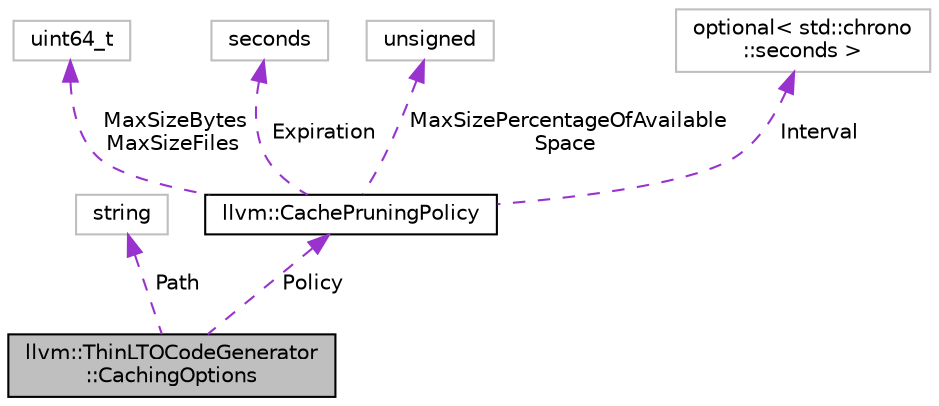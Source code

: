 digraph "llvm::ThinLTOCodeGenerator::CachingOptions"
{
 // LATEX_PDF_SIZE
  bgcolor="transparent";
  edge [fontname="Helvetica",fontsize="10",labelfontname="Helvetica",labelfontsize="10"];
  node [fontname="Helvetica",fontsize="10",shape=record];
  Node1 [label="llvm::ThinLTOCodeGenerator\l::CachingOptions",height=0.2,width=0.4,color="black", fillcolor="grey75", style="filled", fontcolor="black",tooltip=" "];
  Node2 -> Node1 [dir="back",color="darkorchid3",fontsize="10",style="dashed",label=" Path" ,fontname="Helvetica"];
  Node2 [label="string",height=0.2,width=0.4,color="grey75",tooltip=" "];
  Node3 -> Node1 [dir="back",color="darkorchid3",fontsize="10",style="dashed",label=" Policy" ,fontname="Helvetica"];
  Node3 [label="llvm::CachePruningPolicy",height=0.2,width=0.4,color="black",URL="$structllvm_1_1CachePruningPolicy.html",tooltip="Policy for the pruneCache() function."];
  Node4 -> Node3 [dir="back",color="darkorchid3",fontsize="10",style="dashed",label=" MaxSizeBytes\nMaxSizeFiles" ,fontname="Helvetica"];
  Node4 [label="uint64_t",height=0.2,width=0.4,color="grey75",tooltip=" "];
  Node5 -> Node3 [dir="back",color="darkorchid3",fontsize="10",style="dashed",label=" Expiration" ,fontname="Helvetica"];
  Node5 [label="seconds",height=0.2,width=0.4,color="grey75",tooltip=" "];
  Node6 -> Node3 [dir="back",color="darkorchid3",fontsize="10",style="dashed",label=" MaxSizePercentageOfAvailable\lSpace" ,fontname="Helvetica"];
  Node6 [label="unsigned",height=0.2,width=0.4,color="grey75",tooltip=" "];
  Node7 -> Node3 [dir="back",color="darkorchid3",fontsize="10",style="dashed",label=" Interval" ,fontname="Helvetica"];
  Node7 [label="optional\< std::chrono\l::seconds \>",height=0.2,width=0.4,color="grey75",tooltip=" "];
}
